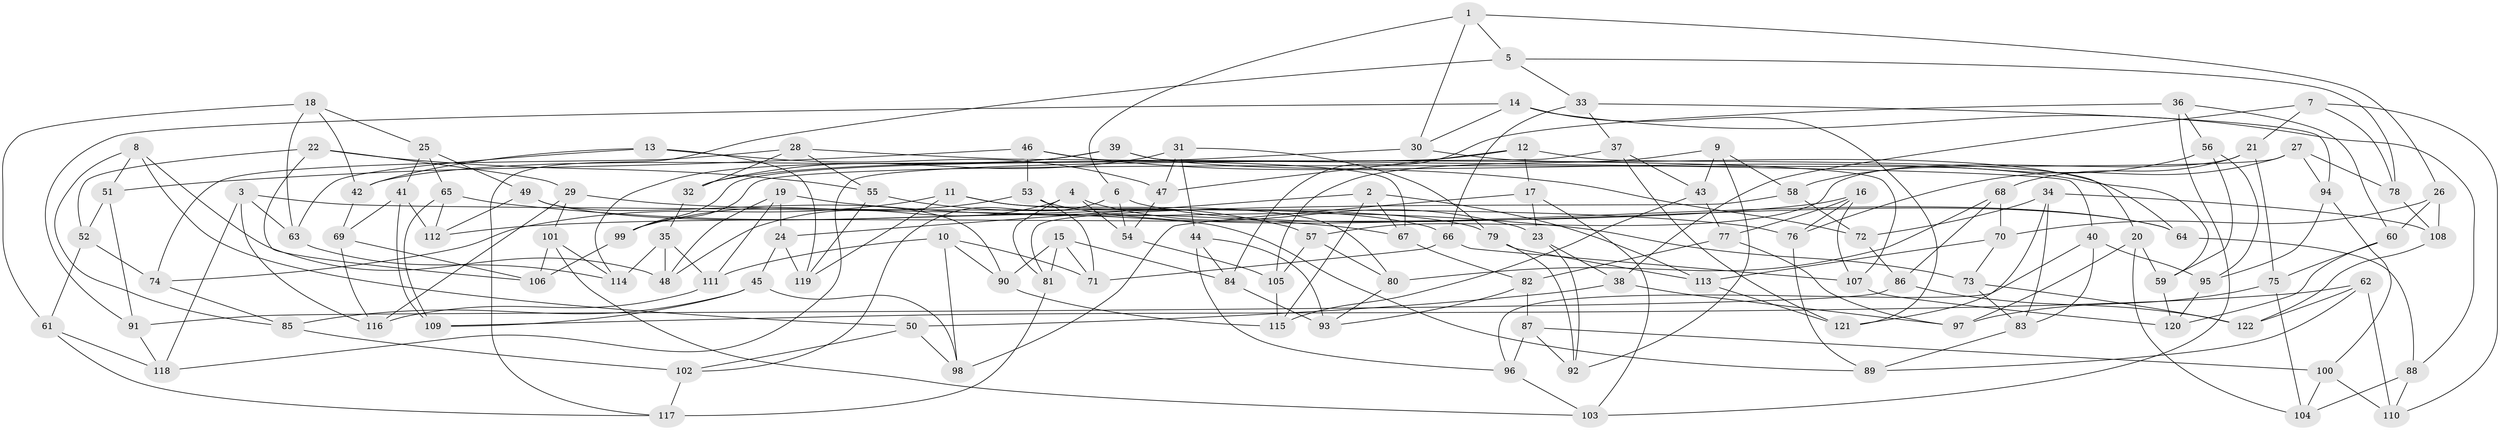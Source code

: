 // coarse degree distribution, {6: 0.4444444444444444, 4: 0.48148148148148145, 5: 0.06172839506172839, 3: 0.012345679012345678}
// Generated by graph-tools (version 1.1) at 2025/24/03/03/25 07:24:24]
// undirected, 122 vertices, 244 edges
graph export_dot {
graph [start="1"]
  node [color=gray90,style=filled];
  1;
  2;
  3;
  4;
  5;
  6;
  7;
  8;
  9;
  10;
  11;
  12;
  13;
  14;
  15;
  16;
  17;
  18;
  19;
  20;
  21;
  22;
  23;
  24;
  25;
  26;
  27;
  28;
  29;
  30;
  31;
  32;
  33;
  34;
  35;
  36;
  37;
  38;
  39;
  40;
  41;
  42;
  43;
  44;
  45;
  46;
  47;
  48;
  49;
  50;
  51;
  52;
  53;
  54;
  55;
  56;
  57;
  58;
  59;
  60;
  61;
  62;
  63;
  64;
  65;
  66;
  67;
  68;
  69;
  70;
  71;
  72;
  73;
  74;
  75;
  76;
  77;
  78;
  79;
  80;
  81;
  82;
  83;
  84;
  85;
  86;
  87;
  88;
  89;
  90;
  91;
  92;
  93;
  94;
  95;
  96;
  97;
  98;
  99;
  100;
  101;
  102;
  103;
  104;
  105;
  106;
  107;
  108;
  109;
  110;
  111;
  112;
  113;
  114;
  115;
  116;
  117;
  118;
  119;
  120;
  121;
  122;
  1 -- 6;
  1 -- 30;
  1 -- 26;
  1 -- 5;
  2 -- 115;
  2 -- 113;
  2 -- 67;
  2 -- 24;
  3 -- 89;
  3 -- 63;
  3 -- 116;
  3 -- 118;
  4 -- 81;
  4 -- 54;
  4 -- 23;
  4 -- 48;
  5 -- 33;
  5 -- 117;
  5 -- 78;
  6 -- 64;
  6 -- 102;
  6 -- 54;
  7 -- 21;
  7 -- 78;
  7 -- 38;
  7 -- 110;
  8 -- 51;
  8 -- 85;
  8 -- 50;
  8 -- 48;
  9 -- 43;
  9 -- 92;
  9 -- 58;
  9 -- 105;
  10 -- 71;
  10 -- 111;
  10 -- 98;
  10 -- 90;
  11 -- 79;
  11 -- 74;
  11 -- 80;
  11 -- 119;
  12 -- 17;
  12 -- 47;
  12 -- 99;
  12 -- 20;
  13 -- 119;
  13 -- 63;
  13 -- 47;
  13 -- 42;
  14 -- 30;
  14 -- 91;
  14 -- 121;
  14 -- 88;
  15 -- 81;
  15 -- 71;
  15 -- 90;
  15 -- 84;
  16 -- 112;
  16 -- 77;
  16 -- 76;
  16 -- 107;
  17 -- 103;
  17 -- 23;
  17 -- 98;
  18 -- 61;
  18 -- 63;
  18 -- 42;
  18 -- 25;
  19 -- 73;
  19 -- 48;
  19 -- 24;
  19 -- 111;
  20 -- 104;
  20 -- 59;
  20 -- 97;
  21 -- 75;
  21 -- 68;
  21 -- 57;
  22 -- 52;
  22 -- 29;
  22 -- 55;
  22 -- 106;
  23 -- 38;
  23 -- 92;
  24 -- 45;
  24 -- 119;
  25 -- 41;
  25 -- 65;
  25 -- 49;
  26 -- 60;
  26 -- 70;
  26 -- 108;
  27 -- 76;
  27 -- 99;
  27 -- 94;
  27 -- 78;
  28 -- 55;
  28 -- 74;
  28 -- 32;
  28 -- 40;
  29 -- 101;
  29 -- 76;
  29 -- 116;
  30 -- 64;
  30 -- 32;
  31 -- 79;
  31 -- 44;
  31 -- 47;
  31 -- 32;
  32 -- 35;
  33 -- 37;
  33 -- 66;
  33 -- 94;
  34 -- 121;
  34 -- 72;
  34 -- 83;
  34 -- 108;
  35 -- 48;
  35 -- 111;
  35 -- 114;
  36 -- 103;
  36 -- 84;
  36 -- 56;
  36 -- 60;
  37 -- 43;
  37 -- 118;
  37 -- 121;
  38 -- 97;
  38 -- 50;
  39 -- 42;
  39 -- 107;
  39 -- 114;
  39 -- 59;
  40 -- 95;
  40 -- 83;
  40 -- 96;
  41 -- 109;
  41 -- 69;
  41 -- 112;
  42 -- 69;
  43 -- 77;
  43 -- 115;
  44 -- 93;
  44 -- 84;
  44 -- 96;
  45 -- 98;
  45 -- 85;
  45 -- 109;
  46 -- 51;
  46 -- 53;
  46 -- 67;
  46 -- 72;
  47 -- 54;
  49 -- 66;
  49 -- 112;
  49 -- 90;
  50 -- 98;
  50 -- 102;
  51 -- 52;
  51 -- 91;
  52 -- 74;
  52 -- 61;
  53 -- 71;
  53 -- 99;
  53 -- 64;
  54 -- 105;
  55 -- 119;
  55 -- 57;
  56 -- 59;
  56 -- 95;
  56 -- 58;
  57 -- 105;
  57 -- 80;
  58 -- 81;
  58 -- 72;
  59 -- 120;
  60 -- 120;
  60 -- 75;
  61 -- 117;
  61 -- 118;
  62 -- 110;
  62 -- 89;
  62 -- 122;
  62 -- 109;
  63 -- 114;
  64 -- 88;
  65 -- 109;
  65 -- 67;
  65 -- 112;
  66 -- 71;
  66 -- 107;
  67 -- 82;
  68 -- 80;
  68 -- 86;
  68 -- 70;
  69 -- 116;
  69 -- 106;
  70 -- 113;
  70 -- 73;
  72 -- 86;
  73 -- 122;
  73 -- 83;
  74 -- 85;
  75 -- 104;
  75 -- 97;
  76 -- 89;
  77 -- 82;
  77 -- 97;
  78 -- 108;
  79 -- 113;
  79 -- 92;
  80 -- 93;
  81 -- 117;
  82 -- 93;
  82 -- 87;
  83 -- 89;
  84 -- 93;
  85 -- 102;
  86 -- 91;
  86 -- 122;
  87 -- 96;
  87 -- 92;
  87 -- 100;
  88 -- 104;
  88 -- 110;
  90 -- 115;
  91 -- 118;
  94 -- 95;
  94 -- 100;
  95 -- 120;
  96 -- 103;
  99 -- 106;
  100 -- 104;
  100 -- 110;
  101 -- 106;
  101 -- 114;
  101 -- 103;
  102 -- 117;
  105 -- 115;
  107 -- 120;
  108 -- 122;
  111 -- 116;
  113 -- 121;
}
